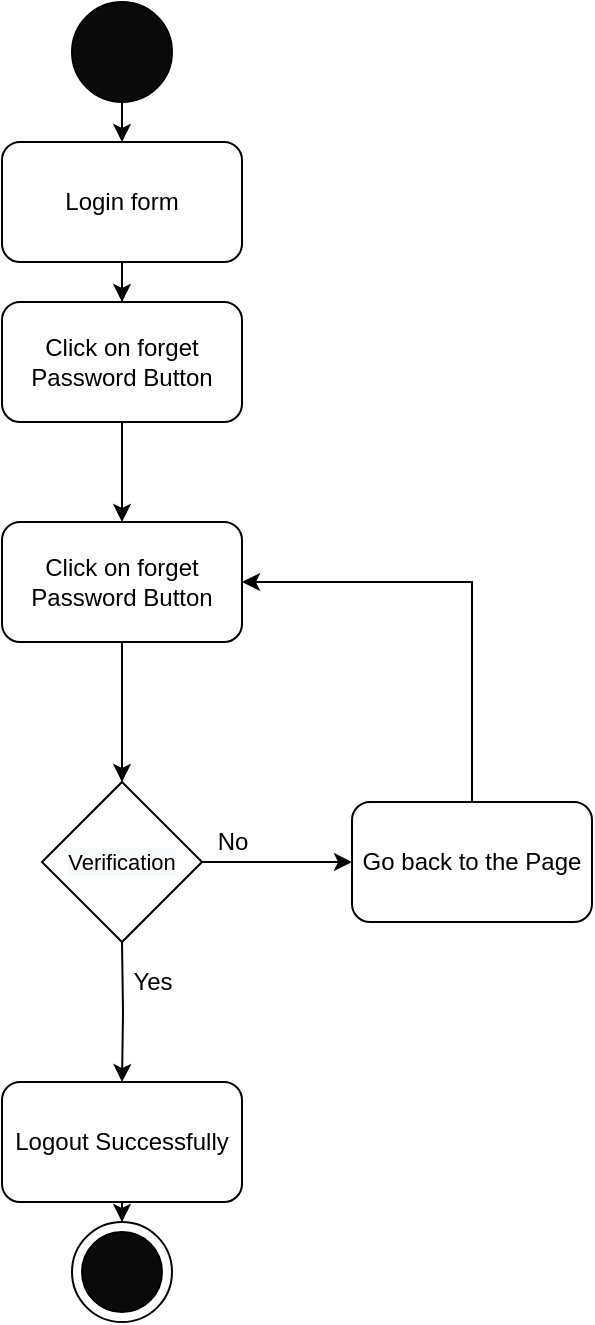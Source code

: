 <mxfile version="16.4.3" type="device"><diagram id="zAXtwYM5_Yiz9pQEBJkd" name="Page-1"><mxGraphModel dx="340" dy="697" grid="1" gridSize="10" guides="1" tooltips="1" connect="1" arrows="1" fold="1" page="1" pageScale="1" pageWidth="827" pageHeight="1169" math="0" shadow="0"><root><mxCell id="0"/><mxCell id="1" parent="0"/><mxCell id="isfXv0DuhAI8vXiQAEQB-5" style="edgeStyle=orthogonalEdgeStyle;rounded=0;orthogonalLoop=1;jettySize=auto;html=1;exitX=0.5;exitY=1;exitDx=0;exitDy=0;entryX=0.5;entryY=0;entryDx=0;entryDy=0;" parent="1" source="isfXv0DuhAI8vXiQAEQB-2" target="isfXv0DuhAI8vXiQAEQB-3" edge="1"><mxGeometry relative="1" as="geometry"/></mxCell><mxCell id="isfXv0DuhAI8vXiQAEQB-2" value="" style="ellipse;whiteSpace=wrap;html=1;aspect=fixed;fillColor=#0A0A0A;" parent="1" vertex="1"><mxGeometry x="180" y="50" width="50" height="50" as="geometry"/></mxCell><mxCell id="729QtOj9i2_w1OWR8N9A-2" value="" style="edgeStyle=orthogonalEdgeStyle;rounded=0;orthogonalLoop=1;jettySize=auto;html=1;" edge="1" parent="1" source="isfXv0DuhAI8vXiQAEQB-3" target="729QtOj9i2_w1OWR8N9A-1"><mxGeometry relative="1" as="geometry"/></mxCell><mxCell id="isfXv0DuhAI8vXiQAEQB-3" value="Login form" style="rounded=1;whiteSpace=wrap;html=1;fillColor=#FFFFFF;" parent="1" vertex="1"><mxGeometry x="145" y="120" width="120" height="60" as="geometry"/></mxCell><mxCell id="isfXv0DuhAI8vXiQAEQB-12" value="" style="edgeStyle=orthogonalEdgeStyle;rounded=0;orthogonalLoop=1;jettySize=auto;html=1;" parent="1" target="isfXv0DuhAI8vXiQAEQB-11" edge="1"><mxGeometry relative="1" as="geometry"><mxPoint x="205" y="520" as="sourcePoint"/></mxGeometry></mxCell><mxCell id="isfXv0DuhAI8vXiQAEQB-15" value="" style="edgeStyle=orthogonalEdgeStyle;rounded=0;orthogonalLoop=1;jettySize=auto;html=1;exitX=1;exitY=0.5;exitDx=0;exitDy=0;" parent="1" source="isfXv0DuhAI8vXiQAEQB-26" target="isfXv0DuhAI8vXiQAEQB-14" edge="1"><mxGeometry relative="1" as="geometry"><mxPoint x="265" y="490" as="sourcePoint"/></mxGeometry></mxCell><mxCell id="isfXv0DuhAI8vXiQAEQB-20" style="edgeStyle=orthogonalEdgeStyle;rounded=0;orthogonalLoop=1;jettySize=auto;html=1;exitX=0.5;exitY=1;exitDx=0;exitDy=0;" parent="1" source="isfXv0DuhAI8vXiQAEQB-11" target="isfXv0DuhAI8vXiQAEQB-19" edge="1"><mxGeometry relative="1" as="geometry"/></mxCell><mxCell id="isfXv0DuhAI8vXiQAEQB-11" value="Logout Successfully" style="whiteSpace=wrap;html=1;fillColor=#FFFFFF;rounded=1;" parent="1" vertex="1"><mxGeometry x="145" y="590" width="120" height="60" as="geometry"/></mxCell><mxCell id="isfXv0DuhAI8vXiQAEQB-25" style="edgeStyle=orthogonalEdgeStyle;rounded=0;orthogonalLoop=1;jettySize=auto;html=1;exitX=0.5;exitY=0;exitDx=0;exitDy=0;entryX=1;entryY=0.5;entryDx=0;entryDy=0;" parent="1" source="isfXv0DuhAI8vXiQAEQB-14" target="isfXv0DuhAI8vXiQAEQB-22" edge="1"><mxGeometry relative="1" as="geometry"/></mxCell><mxCell id="isfXv0DuhAI8vXiQAEQB-14" value="Go back to the Page" style="whiteSpace=wrap;html=1;fillColor=#FFFFFF;rounded=1;" parent="1" vertex="1"><mxGeometry x="320" y="450" width="120" height="60" as="geometry"/></mxCell><mxCell id="isfXv0DuhAI8vXiQAEQB-17" value="No" style="text;html=1;align=center;verticalAlign=middle;resizable=0;points=[];autosize=1;strokeColor=none;fillColor=none;" parent="1" vertex="1"><mxGeometry x="245" y="460" width="30" height="20" as="geometry"/></mxCell><mxCell id="isfXv0DuhAI8vXiQAEQB-18" value="Yes" style="text;html=1;align=center;verticalAlign=middle;resizable=0;points=[];autosize=1;strokeColor=none;fillColor=none;" parent="1" vertex="1"><mxGeometry x="200" y="530" width="40" height="20" as="geometry"/></mxCell><mxCell id="isfXv0DuhAI8vXiQAEQB-19" value="" style="ellipse;whiteSpace=wrap;html=1;aspect=fixed;fillColor=#FFFFFF;" parent="1" vertex="1"><mxGeometry x="180" y="660" width="50" height="50" as="geometry"/></mxCell><mxCell id="isfXv0DuhAI8vXiQAEQB-21" value="" style="ellipse;whiteSpace=wrap;html=1;aspect=fixed;fillColor=#0A0A0A;" parent="1" vertex="1"><mxGeometry x="185" y="665" width="40" height="40" as="geometry"/></mxCell><mxCell id="isfXv0DuhAI8vXiQAEQB-27" style="edgeStyle=orthogonalEdgeStyle;rounded=0;orthogonalLoop=1;jettySize=auto;html=1;exitX=0.5;exitY=1;exitDx=0;exitDy=0;" parent="1" source="isfXv0DuhAI8vXiQAEQB-22" target="isfXv0DuhAI8vXiQAEQB-26" edge="1"><mxGeometry relative="1" as="geometry"/></mxCell><mxCell id="isfXv0DuhAI8vXiQAEQB-22" value="Click on forget Password Button" style="whiteSpace=wrap;html=1;fillColor=#FFFFFF;rounded=1;" parent="1" vertex="1"><mxGeometry x="145" y="310" width="120" height="60" as="geometry"/></mxCell><mxCell id="isfXv0DuhAI8vXiQAEQB-26" value="&lt;span style=&quot;color: rgb(0 , 0 , 0) ; font-family: &amp;#34;helvetica&amp;#34; ; font-style: normal ; font-weight: 400 ; letter-spacing: normal ; text-align: center ; text-indent: 0px ; text-transform: none ; word-spacing: 0px ; background-color: rgb(248 , 249 , 250) ; display: inline ; float: none&quot;&gt;&lt;font style=&quot;font-size: 11px&quot;&gt;Verification&lt;/font&gt;&lt;/span&gt;" style="rhombus;whiteSpace=wrap;html=1;fillColor=#FFFFFF;" parent="1" vertex="1"><mxGeometry x="165" y="440" width="80" height="80" as="geometry"/></mxCell><mxCell id="729QtOj9i2_w1OWR8N9A-3" style="edgeStyle=orthogonalEdgeStyle;rounded=0;orthogonalLoop=1;jettySize=auto;html=1;exitX=0.5;exitY=1;exitDx=0;exitDy=0;" edge="1" parent="1" source="729QtOj9i2_w1OWR8N9A-1" target="isfXv0DuhAI8vXiQAEQB-22"><mxGeometry relative="1" as="geometry"/></mxCell><mxCell id="729QtOj9i2_w1OWR8N9A-1" value="Click on forget Password Button" style="whiteSpace=wrap;html=1;fillColor=#FFFFFF;rounded=1;" vertex="1" parent="1"><mxGeometry x="145" y="200" width="120" height="60" as="geometry"/></mxCell></root></mxGraphModel></diagram></mxfile>